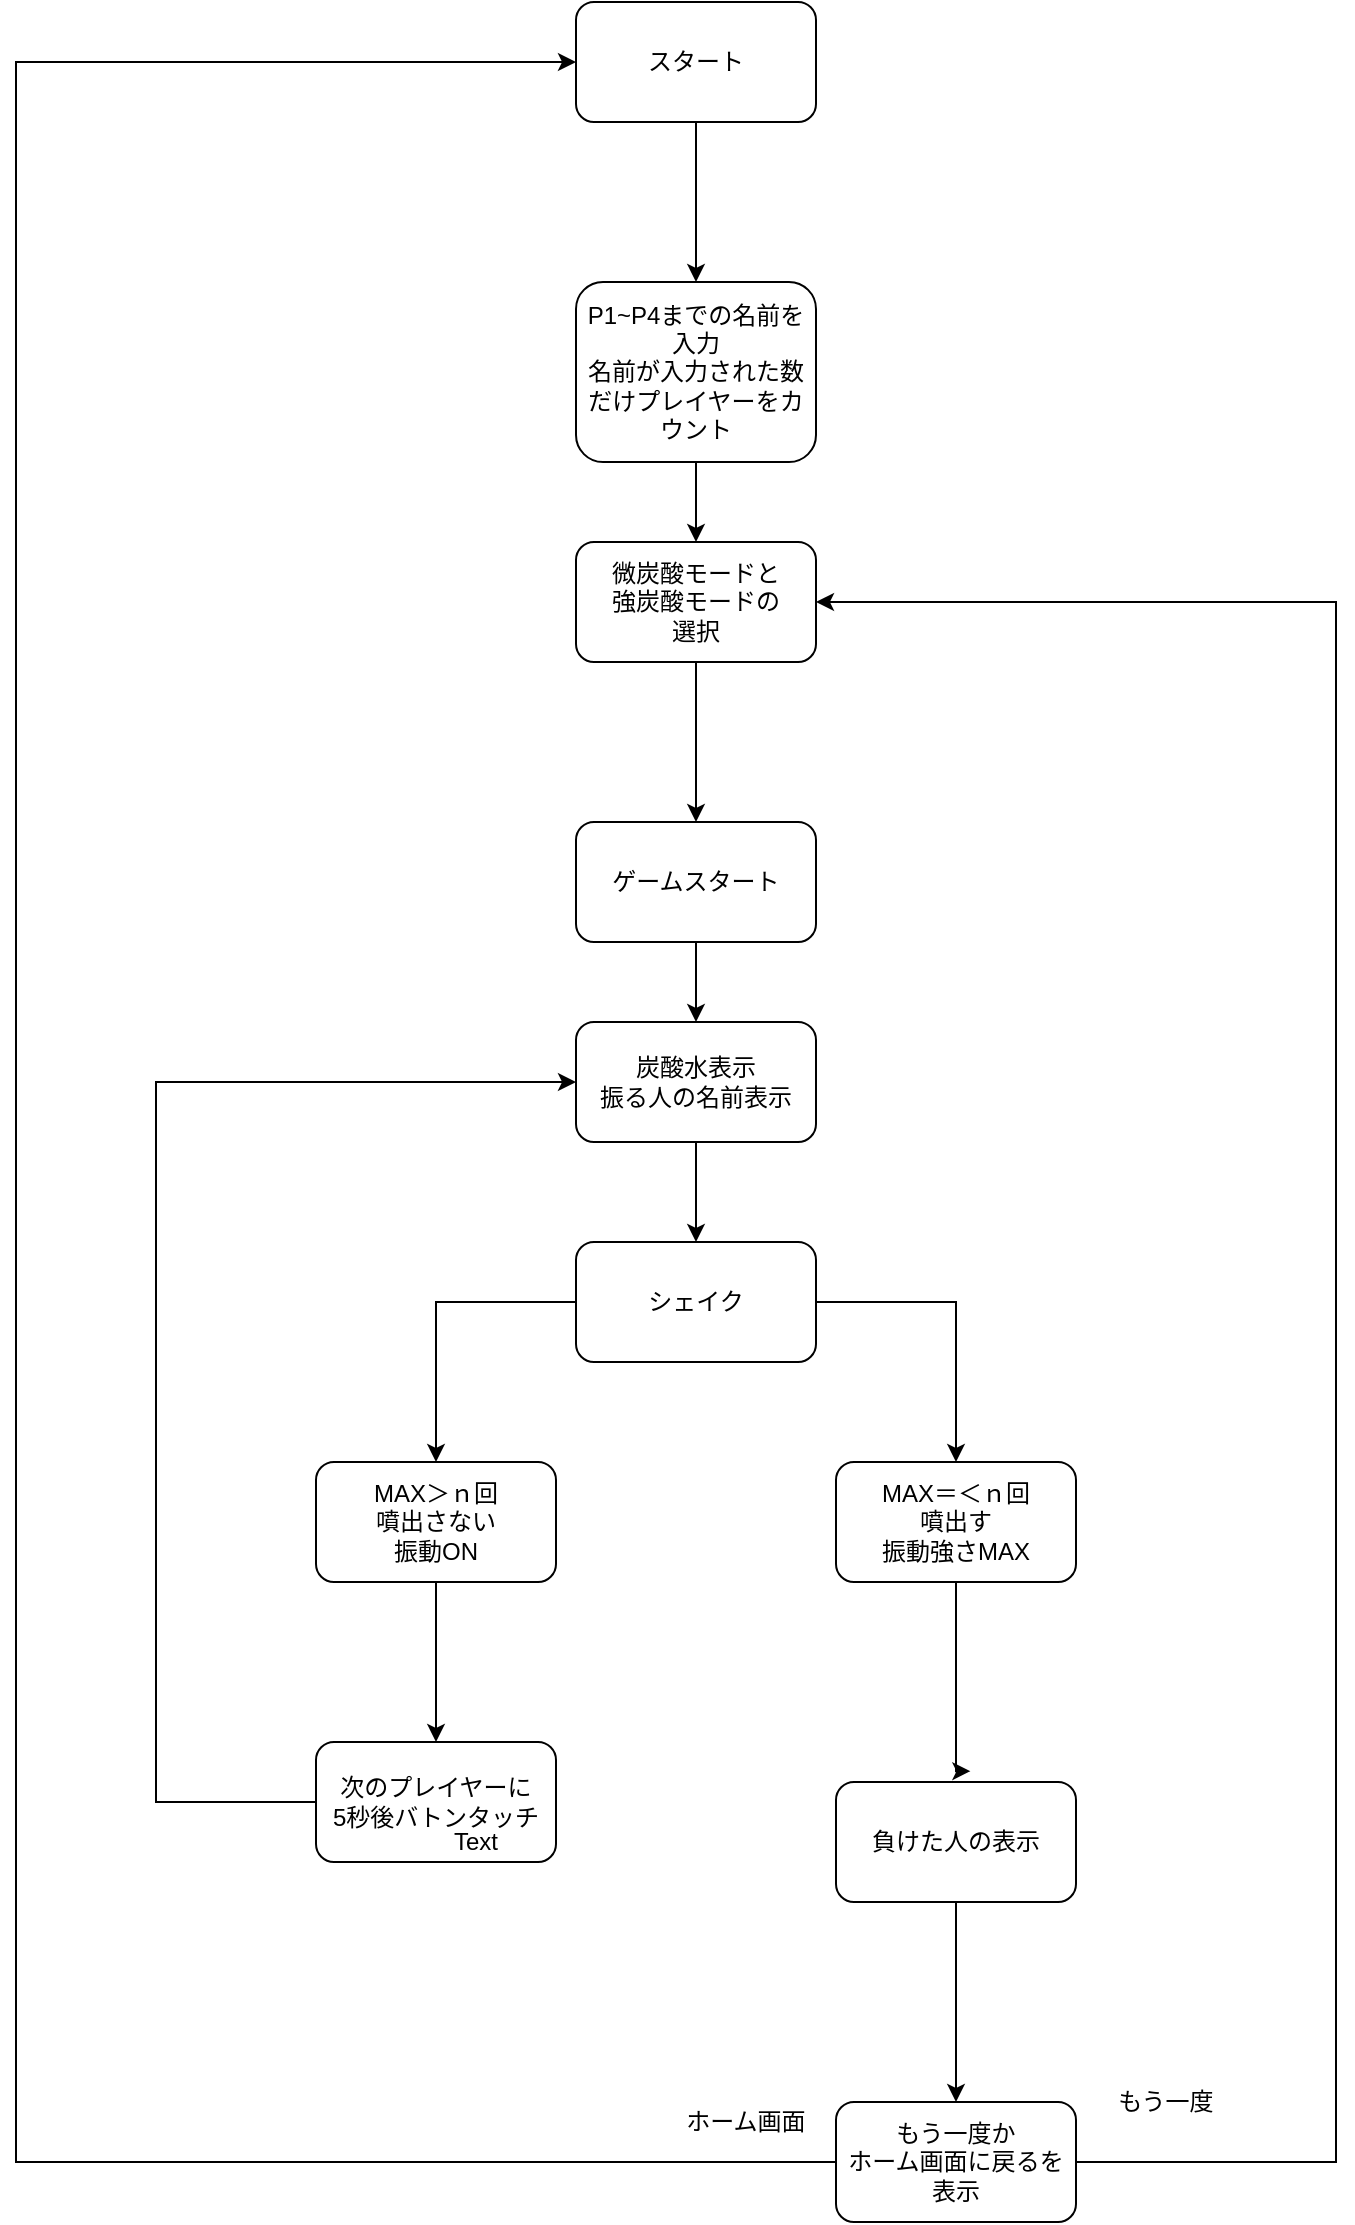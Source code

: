 <mxfile version="14.5.3" type="github" pages="3">
  <diagram id="ZIseQpXIgW5UfZ0IgYhb" name="NUKINUKIフローチャート">
    <mxGraphModel dx="1246" dy="491" grid="1" gridSize="10" guides="1" tooltips="1" connect="1" arrows="1" fold="1" page="1" pageScale="1" pageWidth="827" pageHeight="1169" math="0" shadow="0">
      <root>
        <mxCell id="lu7oqO2vKh2KmKVtiQ_z-0" />
        <mxCell id="lu7oqO2vKh2KmKVtiQ_z-1" parent="lu7oqO2vKh2KmKVtiQ_z-0" />
        <mxCell id="WwWyU4TPKAM6BSwlgrf--0" style="edgeStyle=orthogonalEdgeStyle;rounded=0;orthogonalLoop=1;jettySize=auto;html=1;entryX=0.5;entryY=0;entryDx=0;entryDy=0;" parent="lu7oqO2vKh2KmKVtiQ_z-1" source="jcEQ0hBbGYLIos42bptR-0" target="jcEQ0hBbGYLIos42bptR-1" edge="1">
          <mxGeometry relative="1" as="geometry" />
        </mxCell>
        <mxCell id="jcEQ0hBbGYLIos42bptR-0" value="スタート" style="rounded=1;whiteSpace=wrap;html=1;" parent="lu7oqO2vKh2KmKVtiQ_z-1" vertex="1">
          <mxGeometry x="360" y="60" width="120" height="60" as="geometry" />
        </mxCell>
        <mxCell id="WwWyU4TPKAM6BSwlgrf--2" style="edgeStyle=orthogonalEdgeStyle;rounded=0;orthogonalLoop=1;jettySize=auto;html=1;entryX=0.5;entryY=0;entryDx=0;entryDy=0;" parent="lu7oqO2vKh2KmKVtiQ_z-1" source="jcEQ0hBbGYLIos42bptR-1" target="WwWyU4TPKAM6BSwlgrf--1" edge="1">
          <mxGeometry relative="1" as="geometry" />
        </mxCell>
        <mxCell id="jcEQ0hBbGYLIos42bptR-1" value="P1~P4までの名前を入力&lt;br&gt;名前が入力された数だけプレイヤーをカウント" style="rounded=1;whiteSpace=wrap;html=1;" parent="lu7oqO2vKh2KmKVtiQ_z-1" vertex="1">
          <mxGeometry x="360" y="200" width="120" height="90" as="geometry" />
        </mxCell>
        <mxCell id="WwWyU4TPKAM6BSwlgrf--4" style="edgeStyle=orthogonalEdgeStyle;rounded=0;orthogonalLoop=1;jettySize=auto;html=1;" parent="lu7oqO2vKh2KmKVtiQ_z-1" source="WwWyU4TPKAM6BSwlgrf--1" target="WwWyU4TPKAM6BSwlgrf--3" edge="1">
          <mxGeometry relative="1" as="geometry" />
        </mxCell>
        <mxCell id="WwWyU4TPKAM6BSwlgrf--1" value="微炭酸モードと&lt;br&gt;強炭酸モードの&lt;br&gt;選択" style="rounded=1;whiteSpace=wrap;html=1;" parent="lu7oqO2vKh2KmKVtiQ_z-1" vertex="1">
          <mxGeometry x="360" y="330" width="120" height="60" as="geometry" />
        </mxCell>
        <mxCell id="WwWyU4TPKAM6BSwlgrf--6" style="edgeStyle=orthogonalEdgeStyle;rounded=0;orthogonalLoop=1;jettySize=auto;html=1;" parent="lu7oqO2vKh2KmKVtiQ_z-1" source="WwWyU4TPKAM6BSwlgrf--3" target="WwWyU4TPKAM6BSwlgrf--5" edge="1">
          <mxGeometry relative="1" as="geometry" />
        </mxCell>
        <mxCell id="WwWyU4TPKAM6BSwlgrf--3" value="ゲームスタート" style="rounded=1;whiteSpace=wrap;html=1;" parent="lu7oqO2vKh2KmKVtiQ_z-1" vertex="1">
          <mxGeometry x="360" y="470" width="120" height="60" as="geometry" />
        </mxCell>
        <mxCell id="WwWyU4TPKAM6BSwlgrf--8" style="edgeStyle=orthogonalEdgeStyle;rounded=0;orthogonalLoop=1;jettySize=auto;html=1;entryX=0.5;entryY=0;entryDx=0;entryDy=0;" parent="lu7oqO2vKh2KmKVtiQ_z-1" source="WwWyU4TPKAM6BSwlgrf--5" target="WwWyU4TPKAM6BSwlgrf--7" edge="1">
          <mxGeometry relative="1" as="geometry" />
        </mxCell>
        <mxCell id="WwWyU4TPKAM6BSwlgrf--5" value="炭酸水表示&lt;br&gt;振る人の名前表示" style="rounded=1;whiteSpace=wrap;html=1;" parent="lu7oqO2vKh2KmKVtiQ_z-1" vertex="1">
          <mxGeometry x="360" y="570" width="120" height="60" as="geometry" />
        </mxCell>
        <mxCell id="WwWyU4TPKAM6BSwlgrf--11" style="edgeStyle=orthogonalEdgeStyle;rounded=0;orthogonalLoop=1;jettySize=auto;html=1;entryX=0.5;entryY=0;entryDx=0;entryDy=0;" parent="lu7oqO2vKh2KmKVtiQ_z-1" source="WwWyU4TPKAM6BSwlgrf--7" target="WwWyU4TPKAM6BSwlgrf--9" edge="1">
          <mxGeometry relative="1" as="geometry" />
        </mxCell>
        <mxCell id="WwWyU4TPKAM6BSwlgrf--12" style="edgeStyle=orthogonalEdgeStyle;rounded=0;orthogonalLoop=1;jettySize=auto;html=1;entryX=0.5;entryY=0;entryDx=0;entryDy=0;" parent="lu7oqO2vKh2KmKVtiQ_z-1" source="WwWyU4TPKAM6BSwlgrf--7" target="WwWyU4TPKAM6BSwlgrf--10" edge="1">
          <mxGeometry relative="1" as="geometry" />
        </mxCell>
        <mxCell id="WwWyU4TPKAM6BSwlgrf--7" value="シェイク" style="rounded=1;whiteSpace=wrap;html=1;" parent="lu7oqO2vKh2KmKVtiQ_z-1" vertex="1">
          <mxGeometry x="360" y="680" width="120" height="60" as="geometry" />
        </mxCell>
        <mxCell id="WwWyU4TPKAM6BSwlgrf--14" style="edgeStyle=orthogonalEdgeStyle;rounded=0;orthogonalLoop=1;jettySize=auto;html=1;entryX=0.5;entryY=0;entryDx=0;entryDy=0;" parent="lu7oqO2vKh2KmKVtiQ_z-1" source="WwWyU4TPKAM6BSwlgrf--9" target="WwWyU4TPKAM6BSwlgrf--13" edge="1">
          <mxGeometry relative="1" as="geometry" />
        </mxCell>
        <mxCell id="WwWyU4TPKAM6BSwlgrf--9" value="MAX＞ｎ回&lt;br&gt;噴出さない&lt;br&gt;振動ON" style="rounded=1;whiteSpace=wrap;html=1;" parent="lu7oqO2vKh2KmKVtiQ_z-1" vertex="1">
          <mxGeometry x="230" y="790" width="120" height="60" as="geometry" />
        </mxCell>
        <mxCell id="WwWyU4TPKAM6BSwlgrf--17" style="edgeStyle=orthogonalEdgeStyle;rounded=0;orthogonalLoop=1;jettySize=auto;html=1;entryX=0.56;entryY=-0.09;entryDx=0;entryDy=0;entryPerimeter=0;" parent="lu7oqO2vKh2KmKVtiQ_z-1" source="WwWyU4TPKAM6BSwlgrf--10" target="WwWyU4TPKAM6BSwlgrf--16" edge="1">
          <mxGeometry relative="1" as="geometry">
            <Array as="points">
              <mxPoint x="550" y="945" />
            </Array>
          </mxGeometry>
        </mxCell>
        <mxCell id="WwWyU4TPKAM6BSwlgrf--10" value="&lt;span&gt;MAX＝＜ｎ回&lt;/span&gt;&lt;br&gt;&lt;span&gt;噴出す&lt;br&gt;振動強さMAX&lt;br&gt;&lt;/span&gt;" style="rounded=1;whiteSpace=wrap;html=1;" parent="lu7oqO2vKh2KmKVtiQ_z-1" vertex="1">
          <mxGeometry x="490" y="790" width="120" height="60" as="geometry" />
        </mxCell>
        <mxCell id="WwWyU4TPKAM6BSwlgrf--15" style="edgeStyle=orthogonalEdgeStyle;rounded=0;orthogonalLoop=1;jettySize=auto;html=1;entryX=0;entryY=0.5;entryDx=0;entryDy=0;" parent="lu7oqO2vKh2KmKVtiQ_z-1" source="WwWyU4TPKAM6BSwlgrf--13" target="WwWyU4TPKAM6BSwlgrf--5" edge="1">
          <mxGeometry relative="1" as="geometry">
            <Array as="points">
              <mxPoint x="150" y="960" />
              <mxPoint x="150" y="600" />
            </Array>
          </mxGeometry>
        </mxCell>
        <mxCell id="WwWyU4TPKAM6BSwlgrf--13" value="次のプレイヤーに&lt;br&gt;5秒後バトンタッチ" style="rounded=1;whiteSpace=wrap;html=1;" parent="lu7oqO2vKh2KmKVtiQ_z-1" vertex="1">
          <mxGeometry x="230" y="930" width="120" height="60" as="geometry" />
        </mxCell>
        <mxCell id="WwWyU4TPKAM6BSwlgrf--19" style="edgeStyle=orthogonalEdgeStyle;rounded=0;orthogonalLoop=1;jettySize=auto;html=1;" parent="lu7oqO2vKh2KmKVtiQ_z-1" source="WwWyU4TPKAM6BSwlgrf--16" target="WwWyU4TPKAM6BSwlgrf--18" edge="1">
          <mxGeometry relative="1" as="geometry" />
        </mxCell>
        <mxCell id="WwWyU4TPKAM6BSwlgrf--16" value="負けた人の表示" style="rounded=1;whiteSpace=wrap;html=1;" parent="lu7oqO2vKh2KmKVtiQ_z-1" vertex="1">
          <mxGeometry x="490" y="950" width="120" height="60" as="geometry" />
        </mxCell>
        <mxCell id="WwWyU4TPKAM6BSwlgrf--22" style="edgeStyle=orthogonalEdgeStyle;rounded=0;orthogonalLoop=1;jettySize=auto;html=1;entryX=1;entryY=0.5;entryDx=0;entryDy=0;" parent="lu7oqO2vKh2KmKVtiQ_z-1" source="WwWyU4TPKAM6BSwlgrf--18" target="WwWyU4TPKAM6BSwlgrf--1" edge="1">
          <mxGeometry relative="1" as="geometry">
            <Array as="points">
              <mxPoint x="740" y="1140" />
              <mxPoint x="740" y="360" />
            </Array>
          </mxGeometry>
        </mxCell>
        <mxCell id="WwWyU4TPKAM6BSwlgrf--25" style="edgeStyle=orthogonalEdgeStyle;rounded=0;orthogonalLoop=1;jettySize=auto;html=1;entryX=0;entryY=0.5;entryDx=0;entryDy=0;" parent="lu7oqO2vKh2KmKVtiQ_z-1" source="WwWyU4TPKAM6BSwlgrf--18" target="jcEQ0hBbGYLIos42bptR-0" edge="1">
          <mxGeometry relative="1" as="geometry">
            <Array as="points">
              <mxPoint x="80" y="1140" />
              <mxPoint x="80" y="90" />
            </Array>
          </mxGeometry>
        </mxCell>
        <mxCell id="WwWyU4TPKAM6BSwlgrf--18" value="もう一度か&lt;br&gt;ホーム画面に戻るを表示" style="rounded=1;whiteSpace=wrap;html=1;" parent="lu7oqO2vKh2KmKVtiQ_z-1" vertex="1">
          <mxGeometry x="490" y="1110" width="120" height="60" as="geometry" />
        </mxCell>
        <mxCell id="WwWyU4TPKAM6BSwlgrf--23" value="Text" style="text;html=1;strokeColor=none;fillColor=none;align=center;verticalAlign=middle;whiteSpace=wrap;rounded=0;" parent="lu7oqO2vKh2KmKVtiQ_z-1" vertex="1">
          <mxGeometry x="290" y="970" width="40" height="20" as="geometry" />
        </mxCell>
        <mxCell id="WwWyU4TPKAM6BSwlgrf--24" value="もう一度" style="text;html=1;strokeColor=none;fillColor=none;align=center;verticalAlign=middle;whiteSpace=wrap;rounded=0;" parent="lu7oqO2vKh2KmKVtiQ_z-1" vertex="1">
          <mxGeometry x="620" y="1100" width="70" height="20" as="geometry" />
        </mxCell>
        <mxCell id="WwWyU4TPKAM6BSwlgrf--26" value="ホーム画面" style="text;html=1;strokeColor=none;fillColor=none;align=center;verticalAlign=middle;whiteSpace=wrap;rounded=0;" parent="lu7oqO2vKh2KmKVtiQ_z-1" vertex="1">
          <mxGeometry x="410" y="1110" width="70" height="20" as="geometry" />
        </mxCell>
      </root>
    </mxGraphModel>
  </diagram>
  <diagram id="Mfp5lATc7iv7IgcF1aNi" name="参考">
    <mxGraphModel dx="1246" dy="491" grid="1" gridSize="10" guides="1" tooltips="1" connect="1" arrows="1" fold="1" page="1" pageScale="1" pageWidth="827" pageHeight="1169" math="0" shadow="0">
      <root>
        <mxCell id="cDT3aV01rD_L_4h5Fw1i-0" />
        <mxCell id="cDT3aV01rD_L_4h5Fw1i-1" parent="cDT3aV01rD_L_4h5Fw1i-0" />
        <mxCell id="cDT3aV01rD_L_4h5Fw1i-4" style="edgeStyle=orthogonalEdgeStyle;rounded=0;orthogonalLoop=1;jettySize=auto;html=1;entryX=0.5;entryY=0;entryDx=0;entryDy=0;" parent="cDT3aV01rD_L_4h5Fw1i-1" source="cDT3aV01rD_L_4h5Fw1i-2" target="cDT3aV01rD_L_4h5Fw1i-3" edge="1">
          <mxGeometry relative="1" as="geometry" />
        </mxCell>
        <mxCell id="cDT3aV01rD_L_4h5Fw1i-6" style="edgeStyle=orthogonalEdgeStyle;rounded=0;orthogonalLoop=1;jettySize=auto;html=1;entryX=0.5;entryY=0;entryDx=0;entryDy=0;" parent="cDT3aV01rD_L_4h5Fw1i-1" target="cDT3aV01rD_L_4h5Fw1i-5" edge="1">
          <mxGeometry relative="1" as="geometry">
            <mxPoint x="380" y="130" as="sourcePoint" />
          </mxGeometry>
        </mxCell>
        <mxCell id="cDT3aV01rD_L_4h5Fw1i-2" value="スタート画面&lt;br&gt;名前を入力" style="rounded=1;whiteSpace=wrap;html=1;" parent="cDT3aV01rD_L_4h5Fw1i-1" vertex="1">
          <mxGeometry x="320" y="40" width="120" height="60" as="geometry" />
        </mxCell>
        <mxCell id="cDT3aV01rD_L_4h5Fw1i-12" style="edgeStyle=orthogonalEdgeStyle;rounded=0;orthogonalLoop=1;jettySize=auto;html=1;entryX=0.5;entryY=0;entryDx=0;entryDy=0;" parent="cDT3aV01rD_L_4h5Fw1i-1" source="cDT3aV01rD_L_4h5Fw1i-3" target="cDT3aV01rD_L_4h5Fw1i-11" edge="1">
          <mxGeometry relative="1" as="geometry" />
        </mxCell>
        <mxCell id="cDT3aV01rD_L_4h5Fw1i-3" value="参加者待ち" style="rounded=1;whiteSpace=wrap;html=1;" parent="cDT3aV01rD_L_4h5Fw1i-1" vertex="1">
          <mxGeometry x="200" y="170" width="120" height="60" as="geometry" />
        </mxCell>
        <mxCell id="cDT3aV01rD_L_4h5Fw1i-14" style="edgeStyle=orthogonalEdgeStyle;rounded=0;orthogonalLoop=1;jettySize=auto;html=1;" parent="cDT3aV01rD_L_4h5Fw1i-1" source="cDT3aV01rD_L_4h5Fw1i-5" target="cDT3aV01rD_L_4h5Fw1i-13" edge="1">
          <mxGeometry relative="1" as="geometry" />
        </mxCell>
        <mxCell id="cDT3aV01rD_L_4h5Fw1i-5" value="ホストを探す" style="rounded=1;whiteSpace=wrap;html=1;" parent="cDT3aV01rD_L_4h5Fw1i-1" vertex="1">
          <mxGeometry x="450" y="170" width="120" height="60" as="geometry" />
        </mxCell>
        <mxCell id="cDT3aV01rD_L_4h5Fw1i-7" value="ホストになる" style="text;html=1;strokeColor=none;fillColor=none;align=center;verticalAlign=middle;whiteSpace=wrap;rounded=0;" parent="cDT3aV01rD_L_4h5Fw1i-1" vertex="1">
          <mxGeometry x="190" y="80" width="80" height="40" as="geometry" />
        </mxCell>
        <mxCell id="cDT3aV01rD_L_4h5Fw1i-9" value="参加する" style="text;html=1;strokeColor=none;fillColor=none;align=center;verticalAlign=middle;whiteSpace=wrap;rounded=0;" parent="cDT3aV01rD_L_4h5Fw1i-1" vertex="1">
          <mxGeometry x="500" y="70" width="80" height="40" as="geometry" />
        </mxCell>
        <mxCell id="cDT3aV01rD_L_4h5Fw1i-16" style="edgeStyle=orthogonalEdgeStyle;rounded=0;orthogonalLoop=1;jettySize=auto;html=1;" parent="cDT3aV01rD_L_4h5Fw1i-1" source="cDT3aV01rD_L_4h5Fw1i-11" target="cDT3aV01rD_L_4h5Fw1i-15" edge="1">
          <mxGeometry relative="1" as="geometry" />
        </mxCell>
        <mxCell id="cDT3aV01rD_L_4h5Fw1i-11" value="参加者を確定" style="rounded=1;whiteSpace=wrap;html=1;" parent="cDT3aV01rD_L_4h5Fw1i-1" vertex="1">
          <mxGeometry x="200" y="300" width="120" height="60" as="geometry" />
        </mxCell>
        <mxCell id="cDT3aV01rD_L_4h5Fw1i-17" style="edgeStyle=orthogonalEdgeStyle;rounded=0;orthogonalLoop=1;jettySize=auto;html=1;entryX=0.5;entryY=0;entryDx=0;entryDy=0;" parent="cDT3aV01rD_L_4h5Fw1i-1" source="cDT3aV01rD_L_4h5Fw1i-13" target="cDT3aV01rD_L_4h5Fw1i-15" edge="1">
          <mxGeometry relative="1" as="geometry">
            <Array as="points">
              <mxPoint x="510" y="380" />
              <mxPoint x="380" y="380" />
            </Array>
          </mxGeometry>
        </mxCell>
        <mxCell id="cDT3aV01rD_L_4h5Fw1i-13" value="ホストを選択" style="rounded=1;whiteSpace=wrap;html=1;" parent="cDT3aV01rD_L_4h5Fw1i-1" vertex="1">
          <mxGeometry x="450" y="300" width="120" height="60" as="geometry" />
        </mxCell>
        <mxCell id="cDT3aV01rD_L_4h5Fw1i-19" style="edgeStyle=orthogonalEdgeStyle;rounded=0;orthogonalLoop=1;jettySize=auto;html=1;entryX=0.5;entryY=0;entryDx=0;entryDy=0;" parent="cDT3aV01rD_L_4h5Fw1i-1" source="cDT3aV01rD_L_4h5Fw1i-15" target="cDT3aV01rD_L_4h5Fw1i-18" edge="1">
          <mxGeometry relative="1" as="geometry" />
        </mxCell>
        <mxCell id="cDT3aV01rD_L_4h5Fw1i-15" value="スタート" style="rounded=1;whiteSpace=wrap;html=1;" parent="cDT3aV01rD_L_4h5Fw1i-1" vertex="1">
          <mxGeometry x="320" y="410" width="120" height="60" as="geometry" />
        </mxCell>
        <mxCell id="N900xps-qiwpy1kt57wK-15" style="edgeStyle=orthogonalEdgeStyle;rounded=0;orthogonalLoop=1;jettySize=auto;html=1;entryX=0.5;entryY=0;entryDx=0;entryDy=0;" parent="cDT3aV01rD_L_4h5Fw1i-1" source="cDT3aV01rD_L_4h5Fw1i-18" target="N900xps-qiwpy1kt57wK-12" edge="1">
          <mxGeometry relative="1" as="geometry">
            <Array as="points">
              <mxPoint x="380" y="630" />
              <mxPoint x="295" y="630" />
            </Array>
          </mxGeometry>
        </mxCell>
        <mxCell id="N900xps-qiwpy1kt57wK-18" style="edgeStyle=orthogonalEdgeStyle;rounded=0;orthogonalLoop=1;jettySize=auto;html=1;entryX=0.5;entryY=0;entryDx=0;entryDy=0;exitX=0.5;exitY=1;exitDx=0;exitDy=0;" parent="cDT3aV01rD_L_4h5Fw1i-1" source="cDT3aV01rD_L_4h5Fw1i-18" target="N900xps-qiwpy1kt57wK-14" edge="1">
          <mxGeometry relative="1" as="geometry">
            <Array as="points">
              <mxPoint x="380" y="630" />
              <mxPoint x="570" y="630" />
            </Array>
          </mxGeometry>
        </mxCell>
        <mxCell id="cDT3aV01rD_L_4h5Fw1i-18" value="質問者を参加者からランダムに指定" style="rounded=1;whiteSpace=wrap;html=1;" parent="cDT3aV01rD_L_4h5Fw1i-1" vertex="1">
          <mxGeometry x="320" y="555" width="120" height="60" as="geometry" />
        </mxCell>
        <mxCell id="cDT3aV01rD_L_4h5Fw1i-25" style="edgeStyle=orthogonalEdgeStyle;rounded=0;orthogonalLoop=1;jettySize=auto;html=1;entryX=0.5;entryY=0;entryDx=0;entryDy=0;exitX=0.5;exitY=1;exitDx=0;exitDy=0;" parent="cDT3aV01rD_L_4h5Fw1i-1" source="cDT3aV01rD_L_4h5Fw1i-20" target="cDT3aV01rD_L_4h5Fw1i-24" edge="1">
          <mxGeometry relative="1" as="geometry" />
        </mxCell>
        <mxCell id="cDT3aV01rD_L_4h5Fw1i-20" value="質問者が選択肢の中の質問を選ぶ" style="rounded=1;whiteSpace=wrap;html=1;" parent="cDT3aV01rD_L_4h5Fw1i-1" vertex="1">
          <mxGeometry x="155" y="754" width="120" height="60" as="geometry" />
        </mxCell>
        <mxCell id="cDT3aV01rD_L_4h5Fw1i-26" style="edgeStyle=orthogonalEdgeStyle;rounded=0;orthogonalLoop=1;jettySize=auto;html=1;entryX=0.5;entryY=0;entryDx=0;entryDy=0;exitX=0.5;exitY=1;exitDx=0;exitDy=0;" parent="cDT3aV01rD_L_4h5Fw1i-1" source="cDT3aV01rD_L_4h5Fw1i-22" target="cDT3aV01rD_L_4h5Fw1i-24" edge="1">
          <mxGeometry relative="1" as="geometry">
            <Array as="points">
              <mxPoint x="420" y="814" />
              <mxPoint x="420" y="844" />
              <mxPoint x="385" y="844" />
            </Array>
          </mxGeometry>
        </mxCell>
        <mxCell id="cDT3aV01rD_L_4h5Fw1i-22" value="質問者が質問を入力" style="rounded=1;whiteSpace=wrap;html=1;" parent="cDT3aV01rD_L_4h5Fw1i-1" vertex="1">
          <mxGeometry x="325" y="754" width="120" height="60" as="geometry" />
        </mxCell>
        <mxCell id="cDT3aV01rD_L_4h5Fw1i-28" style="edgeStyle=orthogonalEdgeStyle;rounded=0;orthogonalLoop=1;jettySize=auto;html=1;entryX=0.5;entryY=0;entryDx=0;entryDy=0;" parent="cDT3aV01rD_L_4h5Fw1i-1" source="cDT3aV01rD_L_4h5Fw1i-24" target="cDT3aV01rD_L_4h5Fw1i-27" edge="1">
          <mxGeometry relative="1" as="geometry" />
        </mxCell>
        <mxCell id="cDT3aV01rD_L_4h5Fw1i-24" value="ゲーム開始前に３秒間開始コメント表示" style="rounded=1;whiteSpace=wrap;html=1;" parent="cDT3aV01rD_L_4h5Fw1i-1" vertex="1">
          <mxGeometry x="325" y="884" width="120" height="60" as="geometry" />
        </mxCell>
        <mxCell id="cDT3aV01rD_L_4h5Fw1i-30" style="edgeStyle=orthogonalEdgeStyle;rounded=0;orthogonalLoop=1;jettySize=auto;html=1;" parent="cDT3aV01rD_L_4h5Fw1i-1" source="cDT3aV01rD_L_4h5Fw1i-27" target="cDT3aV01rD_L_4h5Fw1i-29" edge="1">
          <mxGeometry relative="1" as="geometry" />
        </mxCell>
        <mxCell id="cDT3aV01rD_L_4h5Fw1i-27" value="質問内容が全員の画面に表示&lt;br&gt;振るまでのカウントがされる（３秒）" style="rounded=1;whiteSpace=wrap;html=1;" parent="cDT3aV01rD_L_4h5Fw1i-1" vertex="1">
          <mxGeometry x="325" y="1014" width="120" height="60" as="geometry" />
        </mxCell>
        <mxCell id="cDT3aV01rD_L_4h5Fw1i-32" style="edgeStyle=orthogonalEdgeStyle;rounded=0;orthogonalLoop=1;jettySize=auto;html=1;entryX=0.5;entryY=0;entryDx=0;entryDy=0;" parent="cDT3aV01rD_L_4h5Fw1i-1" source="cDT3aV01rD_L_4h5Fw1i-29" target="cDT3aV01rD_L_4h5Fw1i-31" edge="1">
          <mxGeometry relative="1" as="geometry" />
        </mxCell>
        <mxCell id="cDT3aV01rD_L_4h5Fw1i-29" value="スマホを１０回振る&lt;br&gt;（３０秒カウント）&lt;br&gt;振る残りの回数を表示する" style="rounded=1;whiteSpace=wrap;html=1;" parent="cDT3aV01rD_L_4h5Fw1i-1" vertex="1">
          <mxGeometry x="325" y="1154" width="120" height="60" as="geometry" />
        </mxCell>
        <mxCell id="cDT3aV01rD_L_4h5Fw1i-34" style="edgeStyle=orthogonalEdgeStyle;rounded=0;orthogonalLoop=1;jettySize=auto;html=1;entryX=0.5;entryY=0;entryDx=0;entryDy=0;" parent="cDT3aV01rD_L_4h5Fw1i-1" source="cDT3aV01rD_L_4h5Fw1i-31" target="cDT3aV01rD_L_4h5Fw1i-33" edge="1">
          <mxGeometry relative="1" as="geometry" />
        </mxCell>
        <mxCell id="cDT3aV01rD_L_4h5Fw1i-31" value="タイムアップ表示" style="rounded=1;whiteSpace=wrap;html=1;" parent="cDT3aV01rD_L_4h5Fw1i-1" vertex="1">
          <mxGeometry x="325" y="1274" width="120" height="60" as="geometry" />
        </mxCell>
        <mxCell id="N900xps-qiwpy1kt57wK-2" style="edgeStyle=orthogonalEdgeStyle;rounded=0;orthogonalLoop=1;jettySize=auto;html=1;" parent="cDT3aV01rD_L_4h5Fw1i-1" source="cDT3aV01rD_L_4h5Fw1i-33" target="N900xps-qiwpy1kt57wK-0" edge="1">
          <mxGeometry relative="1" as="geometry" />
        </mxCell>
        <mxCell id="N900xps-qiwpy1kt57wK-3" style="edgeStyle=orthogonalEdgeStyle;rounded=0;orthogonalLoop=1;jettySize=auto;html=1;entryX=0.5;entryY=0;entryDx=0;entryDy=0;" parent="cDT3aV01rD_L_4h5Fw1i-1" source="cDT3aV01rD_L_4h5Fw1i-33" target="N900xps-qiwpy1kt57wK-1" edge="1">
          <mxGeometry relative="1" as="geometry" />
        </mxCell>
        <mxCell id="cDT3aV01rD_L_4h5Fw1i-33" value="質問と回答者表示" style="rounded=1;whiteSpace=wrap;html=1;" parent="cDT3aV01rD_L_4h5Fw1i-1" vertex="1">
          <mxGeometry x="325" y="1384" width="120" height="60" as="geometry" />
        </mxCell>
        <mxCell id="N900xps-qiwpy1kt57wK-7" style="edgeStyle=orthogonalEdgeStyle;rounded=0;orthogonalLoop=1;jettySize=auto;html=1;entryX=0;entryY=0.5;entryDx=0;entryDy=0;" parent="cDT3aV01rD_L_4h5Fw1i-1" source="cDT3aV01rD_L_4h5Fw1i-35" target="cDT3aV01rD_L_4h5Fw1i-18" edge="1">
          <mxGeometry relative="1" as="geometry">
            <Array as="points">
              <mxPoint x="80" y="1510" />
              <mxPoint x="80" y="585" />
            </Array>
          </mxGeometry>
        </mxCell>
        <mxCell id="N900xps-qiwpy1kt57wK-9" style="edgeStyle=orthogonalEdgeStyle;rounded=0;orthogonalLoop=1;jettySize=auto;html=1;entryX=0.5;entryY=0;entryDx=0;entryDy=0;" parent="cDT3aV01rD_L_4h5Fw1i-1" source="cDT3aV01rD_L_4h5Fw1i-35" target="N900xps-qiwpy1kt57wK-6" edge="1">
          <mxGeometry relative="1" as="geometry" />
        </mxCell>
        <mxCell id="cDT3aV01rD_L_4h5Fw1i-35" value="「次のゲーム」を押す" style="rounded=1;whiteSpace=wrap;html=1;" parent="cDT3aV01rD_L_4h5Fw1i-1" vertex="1">
          <mxGeometry x="325" y="1564" width="120" height="60" as="geometry" />
        </mxCell>
        <mxCell id="N900xps-qiwpy1kt57wK-4" style="edgeStyle=orthogonalEdgeStyle;rounded=0;orthogonalLoop=1;jettySize=auto;html=1;entryX=0.5;entryY=0;entryDx=0;entryDy=0;" parent="cDT3aV01rD_L_4h5Fw1i-1" source="N900xps-qiwpy1kt57wK-0" target="cDT3aV01rD_L_4h5Fw1i-35" edge="1">
          <mxGeometry relative="1" as="geometry" />
        </mxCell>
        <mxCell id="N900xps-qiwpy1kt57wK-0" value="１０回振るのが一番遅かった人が回答者&lt;br&gt;ノルマはそのまま&lt;br&gt;（１０回の場合は現状維持&lt;br&gt;１２回以上は－２回）" style="rounded=1;whiteSpace=wrap;html=1;" parent="cDT3aV01rD_L_4h5Fw1i-1" vertex="1">
          <mxGeometry x="175" y="1464" width="120" height="106" as="geometry" />
        </mxCell>
        <mxCell id="N900xps-qiwpy1kt57wK-5" style="edgeStyle=orthogonalEdgeStyle;rounded=0;orthogonalLoop=1;jettySize=auto;html=1;" parent="cDT3aV01rD_L_4h5Fw1i-1" source="N900xps-qiwpy1kt57wK-1" edge="1">
          <mxGeometry relative="1" as="geometry">
            <mxPoint x="385" y="1564" as="targetPoint" />
          </mxGeometry>
        </mxCell>
        <mxCell id="N900xps-qiwpy1kt57wK-1" value="そのほかはノルマが（１番早かった人　＋３回&lt;br&gt;そのほか　現状維持）" style="rounded=1;whiteSpace=wrap;html=1;" parent="cDT3aV01rD_L_4h5Fw1i-1" vertex="1">
          <mxGeometry x="485" y="1464" width="120" height="86" as="geometry" />
        </mxCell>
        <mxCell id="N900xps-qiwpy1kt57wK-6" value="スタート画面" style="rounded=1;whiteSpace=wrap;html=1;" parent="cDT3aV01rD_L_4h5Fw1i-1" vertex="1">
          <mxGeometry x="325" y="1694" width="120" height="60" as="geometry" />
        </mxCell>
        <mxCell id="N900xps-qiwpy1kt57wK-10" value="YES" style="text;html=1;strokeColor=none;fillColor=none;align=center;verticalAlign=middle;whiteSpace=wrap;rounded=0;" parent="cDT3aV01rD_L_4h5Fw1i-1" vertex="1">
          <mxGeometry x="275" y="1564" width="40" height="20" as="geometry" />
        </mxCell>
        <mxCell id="N900xps-qiwpy1kt57wK-11" value="NO" style="text;html=1;strokeColor=none;fillColor=none;align=center;verticalAlign=middle;whiteSpace=wrap;rounded=0;" parent="cDT3aV01rD_L_4h5Fw1i-1" vertex="1">
          <mxGeometry x="395" y="1634" width="40" height="20" as="geometry" />
        </mxCell>
        <mxCell id="N900xps-qiwpy1kt57wK-20" style="edgeStyle=orthogonalEdgeStyle;rounded=0;orthogonalLoop=1;jettySize=auto;html=1;entryX=0.5;entryY=0;entryDx=0;entryDy=0;" parent="cDT3aV01rD_L_4h5Fw1i-1" source="N900xps-qiwpy1kt57wK-12" target="cDT3aV01rD_L_4h5Fw1i-20" edge="1">
          <mxGeometry relative="1" as="geometry" />
        </mxCell>
        <mxCell id="N900xps-qiwpy1kt57wK-21" style="edgeStyle=orthogonalEdgeStyle;rounded=0;orthogonalLoop=1;jettySize=auto;html=1;entryX=0.5;entryY=0;entryDx=0;entryDy=0;" parent="cDT3aV01rD_L_4h5Fw1i-1" source="N900xps-qiwpy1kt57wK-12" target="cDT3aV01rD_L_4h5Fw1i-22" edge="1">
          <mxGeometry relative="1" as="geometry" />
        </mxCell>
        <mxCell id="N900xps-qiwpy1kt57wK-12" value="質問形式を選択" style="rounded=1;whiteSpace=wrap;html=1;" parent="cDT3aV01rD_L_4h5Fw1i-1" vertex="1">
          <mxGeometry x="235" y="650" width="120" height="60" as="geometry" />
        </mxCell>
        <mxCell id="N900xps-qiwpy1kt57wK-22" style="edgeStyle=orthogonalEdgeStyle;rounded=0;orthogonalLoop=1;jettySize=auto;html=1;entryX=0.5;entryY=0;entryDx=0;entryDy=0;" parent="cDT3aV01rD_L_4h5Fw1i-1" source="N900xps-qiwpy1kt57wK-14" target="cDT3aV01rD_L_4h5Fw1i-24" edge="1">
          <mxGeometry relative="1" as="geometry">
            <Array as="points">
              <mxPoint x="580" y="884" />
            </Array>
          </mxGeometry>
        </mxCell>
        <mxCell id="N900xps-qiwpy1kt57wK-14" value="待機状態" style="rounded=1;whiteSpace=wrap;html=1;" parent="cDT3aV01rD_L_4h5Fw1i-1" vertex="1">
          <mxGeometry x="510" y="650" width="120" height="60" as="geometry" />
        </mxCell>
        <mxCell id="N900xps-qiwpy1kt57wK-17" value="質問者" style="text;html=1;strokeColor=none;fillColor=none;align=center;verticalAlign=middle;whiteSpace=wrap;rounded=0;" parent="cDT3aV01rD_L_4h5Fw1i-1" vertex="1">
          <mxGeometry x="240" y="600" width="40" height="20" as="geometry" />
        </mxCell>
        <mxCell id="N900xps-qiwpy1kt57wK-19" value="回答者" style="text;html=1;strokeColor=none;fillColor=none;align=center;verticalAlign=middle;whiteSpace=wrap;rounded=0;" parent="cDT3aV01rD_L_4h5Fw1i-1" vertex="1">
          <mxGeometry x="460" y="600" width="40" height="20" as="geometry" />
        </mxCell>
        <mxCell id="N900xps-qiwpy1kt57wK-23" value="回答者" style="text;html=1;strokeColor=none;fillColor=none;align=center;verticalAlign=middle;whiteSpace=wrap;rounded=0;" parent="cDT3aV01rD_L_4h5Fw1i-1" vertex="1">
          <mxGeometry x="270" y="1384" width="40" height="20" as="geometry" />
        </mxCell>
        <mxCell id="N900xps-qiwpy1kt57wK-24" value="その他" style="text;html=1;strokeColor=none;fillColor=none;align=center;verticalAlign=middle;whiteSpace=wrap;rounded=0;" parent="cDT3aV01rD_L_4h5Fw1i-1" vertex="1">
          <mxGeometry x="480" y="1384" width="40" height="20" as="geometry" />
        </mxCell>
      </root>
    </mxGraphModel>
  </diagram>
  <diagram id="FHRUwoRGVbY5Ipv8thIW" name="NUKINUKIクラス図">
    <mxGraphModel dx="2293" dy="578" grid="1" gridSize="10" guides="1" tooltips="1" connect="1" arrows="1" fold="1" page="1" pageScale="1" pageWidth="827" pageHeight="1169" math="0" shadow="0">
      <root>
        <mxCell id="K_yfMPnD7VsegasrJMCv-0" />
        <mxCell id="K_yfMPnD7VsegasrJMCv-1" parent="K_yfMPnD7VsegasrJMCv-0" />
        <mxCell id="oZbB2HGCWLyvw8gAJ0ts-0" value="Csodamode" style="swimlane;fontStyle=1;align=center;verticalAlign=top;childLayout=stackLayout;horizontal=1;startSize=26;horizontalStack=0;resizeParent=1;resizeParentMax=0;resizeLast=0;collapsible=1;marginBottom=0;" vertex="1" parent="K_yfMPnD7VsegasrJMCv-1">
          <mxGeometry x="300" y="230" width="200" height="120" as="geometry" />
        </mxCell>
        <mxCell id="oZbB2HGCWLyvw8gAJ0ts-1" value="+ field: type" style="text;strokeColor=none;fillColor=none;align=left;verticalAlign=top;spacingLeft=4;spacingRight=4;overflow=hidden;rotatable=0;points=[[0,0.5],[1,0.5]];portConstraint=eastwest;" vertex="1" parent="oZbB2HGCWLyvw8gAJ0ts-0">
          <mxGeometry y="26" width="200" height="26" as="geometry" />
        </mxCell>
        <mxCell id="oZbB2HGCWLyvw8gAJ0ts-2" value="" style="line;strokeWidth=1;fillColor=none;align=left;verticalAlign=middle;spacingTop=-1;spacingLeft=3;spacingRight=3;rotatable=0;labelPosition=right;points=[];portConstraint=eastwest;" vertex="1" parent="oZbB2HGCWLyvw8gAJ0ts-0">
          <mxGeometry y="52" width="200" height="8" as="geometry" />
        </mxCell>
        <mxCell id="oZbB2HGCWLyvw8gAJ0ts-3" value="+ shake(): abstract&#xa;+ judge(): abstract&#xa;+ spout(): abstract" style="text;strokeColor=none;fillColor=none;align=left;verticalAlign=top;spacingLeft=4;spacingRight=4;overflow=hidden;rotatable=0;points=[[0,0.5],[1,0.5]];portConstraint=eastwest;" vertex="1" parent="oZbB2HGCWLyvw8gAJ0ts-0">
          <mxGeometry y="60" width="200" height="60" as="geometry" />
        </mxCell>
        <mxCell id="2MhjM7DFTFFa1SL279_b-10" style="edgeStyle=orthogonalEdgeStyle;rounded=0;orthogonalLoop=1;jettySize=auto;html=1;entryX=0.5;entryY=1;entryDx=0;entryDy=0;entryPerimeter=0;" edge="1" parent="K_yfMPnD7VsegasrJMCv-1" source="2MhjM7DFTFFa1SL279_b-0" target="oZbB2HGCWLyvw8gAJ0ts-3">
          <mxGeometry relative="1" as="geometry">
            <Array as="points">
              <mxPoint x="530" y="370" />
              <mxPoint x="400" y="370" />
            </Array>
          </mxGeometry>
        </mxCell>
        <mxCell id="2MhjM7DFTFFa1SL279_b-0" value="Ceasysoda" style="swimlane;fontStyle=1;align=center;verticalAlign=top;childLayout=stackLayout;horizontal=1;startSize=26;horizontalStack=0;resizeParent=1;resizeParentMax=0;resizeLast=0;collapsible=1;marginBottom=0;" vertex="1" parent="K_yfMPnD7VsegasrJMCv-1">
          <mxGeometry x="450" y="380" width="160" height="120" as="geometry" />
        </mxCell>
        <mxCell id="2MhjM7DFTFFa1SL279_b-1" value="+ max: int [40]&#xa;+ shakenum: int" style="text;strokeColor=none;fillColor=none;align=left;verticalAlign=top;spacingLeft=4;spacingRight=4;overflow=hidden;rotatable=0;points=[[0,0.5],[1,0.5]];portConstraint=eastwest;" vertex="1" parent="2MhjM7DFTFFa1SL279_b-0">
          <mxGeometry y="26" width="160" height="34" as="geometry" />
        </mxCell>
        <mxCell id="2MhjM7DFTFFa1SL279_b-2" value="" style="line;strokeWidth=1;fillColor=none;align=left;verticalAlign=middle;spacingTop=-1;spacingLeft=3;spacingRight=3;rotatable=0;labelPosition=right;points=[];portConstraint=eastwest;" vertex="1" parent="2MhjM7DFTFFa1SL279_b-0">
          <mxGeometry y="60" width="160" height="8" as="geometry" />
        </mxCell>
        <mxCell id="2MhjM7DFTFFa1SL279_b-3" value="+ shake(): void&#xa;+ judge(): void&#xa;+ judge(): void&#xa;" style="text;strokeColor=none;fillColor=none;align=left;verticalAlign=top;spacingLeft=4;spacingRight=4;overflow=hidden;rotatable=0;points=[[0,0.5],[1,0.5]];portConstraint=eastwest;" vertex="1" parent="2MhjM7DFTFFa1SL279_b-0">
          <mxGeometry y="68" width="160" height="52" as="geometry" />
        </mxCell>
        <mxCell id="2MhjM7DFTFFa1SL279_b-9" style="edgeStyle=orthogonalEdgeStyle;rounded=0;orthogonalLoop=1;jettySize=auto;html=1;entryX=0.513;entryY=1.026;entryDx=0;entryDy=0;entryPerimeter=0;" edge="1" parent="K_yfMPnD7VsegasrJMCv-1" source="2MhjM7DFTFFa1SL279_b-4" target="oZbB2HGCWLyvw8gAJ0ts-3">
          <mxGeometry relative="1" as="geometry">
            <Array as="points">
              <mxPoint x="230" y="370" />
              <mxPoint x="390" y="370" />
              <mxPoint x="390" y="352" />
            </Array>
          </mxGeometry>
        </mxCell>
        <mxCell id="2MhjM7DFTFFa1SL279_b-4" value="Cstrongsoda" style="swimlane;fontStyle=1;align=center;verticalAlign=top;childLayout=stackLayout;horizontal=1;startSize=26;horizontalStack=0;resizeParent=1;resizeParentMax=0;resizeLast=0;collapsible=1;marginBottom=0;" vertex="1" parent="K_yfMPnD7VsegasrJMCv-1">
          <mxGeometry x="150" y="380" width="160" height="120" as="geometry" />
        </mxCell>
        <mxCell id="2MhjM7DFTFFa1SL279_b-5" value="+ max: int [20]&#xa;+ shakenum: int" style="text;strokeColor=none;fillColor=none;align=left;verticalAlign=top;spacingLeft=4;spacingRight=4;overflow=hidden;rotatable=0;points=[[0,0.5],[1,0.5]];portConstraint=eastwest;" vertex="1" parent="2MhjM7DFTFFa1SL279_b-4">
          <mxGeometry y="26" width="160" height="34" as="geometry" />
        </mxCell>
        <mxCell id="2MhjM7DFTFFa1SL279_b-6" value="" style="line;strokeWidth=1;fillColor=none;align=left;verticalAlign=middle;spacingTop=-1;spacingLeft=3;spacingRight=3;rotatable=0;labelPosition=right;points=[];portConstraint=eastwest;" vertex="1" parent="2MhjM7DFTFFa1SL279_b-4">
          <mxGeometry y="60" width="160" height="8" as="geometry" />
        </mxCell>
        <mxCell id="2MhjM7DFTFFa1SL279_b-7" value="+ shake(): void&#xa;+ judge(): void&#xa;+ spout(): void" style="text;strokeColor=none;fillColor=none;align=left;verticalAlign=top;spacingLeft=4;spacingRight=4;overflow=hidden;rotatable=0;points=[[0,0.5],[1,0.5]];portConstraint=eastwest;" vertex="1" parent="2MhjM7DFTFFa1SL279_b-4">
          <mxGeometry y="68" width="160" height="52" as="geometry" />
        </mxCell>
        <mxCell id="2MhjM7DFTFFa1SL279_b-15" style="edgeStyle=orthogonalEdgeStyle;rounded=0;orthogonalLoop=1;jettySize=auto;html=1;entryX=0;entryY=0.5;entryDx=0;entryDy=0;" edge="1" parent="K_yfMPnD7VsegasrJMCv-1" source="2MhjM7DFTFFa1SL279_b-11" target="oZbB2HGCWLyvw8gAJ0ts-1">
          <mxGeometry relative="1" as="geometry" />
        </mxCell>
        <mxCell id="2MhjM7DFTFFa1SL279_b-11" value="Csetting" style="swimlane;fontStyle=1;align=center;verticalAlign=top;childLayout=stackLayout;horizontal=1;startSize=26;horizontalStack=0;resizeParent=1;resizeParentMax=0;resizeLast=0;collapsible=1;marginBottom=0;" vertex="1" parent="K_yfMPnD7VsegasrJMCv-1">
          <mxGeometry x="40" y="230" width="200" height="86" as="geometry" />
        </mxCell>
        <mxCell id="2MhjM7DFTFFa1SL279_b-12" value="+ field: type" style="text;strokeColor=none;fillColor=none;align=left;verticalAlign=top;spacingLeft=4;spacingRight=4;overflow=hidden;rotatable=0;points=[[0,0.5],[1,0.5]];portConstraint=eastwest;" vertex="1" parent="2MhjM7DFTFFa1SL279_b-11">
          <mxGeometry y="26" width="200" height="26" as="geometry" />
        </mxCell>
        <mxCell id="2MhjM7DFTFFa1SL279_b-13" value="" style="line;strokeWidth=1;fillColor=none;align=left;verticalAlign=middle;spacingTop=-1;spacingLeft=3;spacingRight=3;rotatable=0;labelPosition=right;points=[];portConstraint=eastwest;" vertex="1" parent="2MhjM7DFTFFa1SL279_b-11">
          <mxGeometry y="52" width="200" height="8" as="geometry" />
        </mxCell>
        <mxCell id="2MhjM7DFTFFa1SL279_b-14" value="+ setmode(csodamode soda): void" style="text;strokeColor=none;fillColor=none;align=left;verticalAlign=top;spacingLeft=4;spacingRight=4;overflow=hidden;rotatable=0;points=[[0,0.5],[1,0.5]];portConstraint=eastwest;" vertex="1" parent="2MhjM7DFTFFa1SL279_b-11">
          <mxGeometry y="60" width="200" height="26" as="geometry" />
        </mxCell>
        <mxCell id="2MhjM7DFTFFa1SL279_b-16" value="Cplayer" style="swimlane;fontStyle=1;align=center;verticalAlign=top;childLayout=stackLayout;horizontal=1;startSize=26;horizontalStack=0;resizeParent=1;resizeParentMax=0;resizeLast=0;collapsible=1;marginBottom=0;" vertex="1" parent="K_yfMPnD7VsegasrJMCv-1">
          <mxGeometry x="-330" y="230" width="160" height="128" as="geometry" />
        </mxCell>
        <mxCell id="2MhjM7DFTFFa1SL279_b-17" value="+ name: int&#xa;+ num: int&#xa;" style="text;strokeColor=none;fillColor=none;align=left;verticalAlign=top;spacingLeft=4;spacingRight=4;overflow=hidden;rotatable=0;points=[[0,0.5],[1,0.5]];portConstraint=eastwest;" vertex="1" parent="2MhjM7DFTFFa1SL279_b-16">
          <mxGeometry y="26" width="160" height="44" as="geometry" />
        </mxCell>
        <mxCell id="2MhjM7DFTFFa1SL279_b-18" value="" style="line;strokeWidth=1;fillColor=none;align=left;verticalAlign=middle;spacingTop=-1;spacingLeft=3;spacingRight=3;rotatable=0;labelPosition=right;points=[];portConstraint=eastwest;" vertex="1" parent="2MhjM7DFTFFa1SL279_b-16">
          <mxGeometry y="70" width="160" height="8" as="geometry" />
        </mxCell>
        <mxCell id="2MhjM7DFTFFa1SL279_b-19" value="+ createplayer(): void&#xa;+ playername(string): string" style="text;strokeColor=none;fillColor=none;align=left;verticalAlign=top;spacingLeft=4;spacingRight=4;overflow=hidden;rotatable=0;points=[[0,0.5],[1,0.5]];portConstraint=eastwest;" vertex="1" parent="2MhjM7DFTFFa1SL279_b-16">
          <mxGeometry y="78" width="160" height="50" as="geometry" />
        </mxCell>
        <mxCell id="2MhjM7DFTFFa1SL279_b-20" value="Cplay" style="swimlane;fontStyle=1;align=center;verticalAlign=top;childLayout=stackLayout;horizontal=1;startSize=26;horizontalStack=0;resizeParent=1;resizeParentMax=0;resizeLast=0;collapsible=1;marginBottom=0;" vertex="1" parent="K_yfMPnD7VsegasrJMCv-1">
          <mxGeometry x="-80" y="60" width="160" height="108" as="geometry" />
        </mxCell>
        <mxCell id="2MhjM7DFTFFa1SL279_b-21" value="+ loser: string&#xa;+ nextplayer: int&#xa;" style="text;strokeColor=none;fillColor=none;align=left;verticalAlign=top;spacingLeft=4;spacingRight=4;overflow=hidden;rotatable=0;points=[[0,0.5],[1,0.5]];portConstraint=eastwest;" vertex="1" parent="2MhjM7DFTFFa1SL279_b-20">
          <mxGeometry y="26" width="160" height="34" as="geometry" />
        </mxCell>
        <mxCell id="2MhjM7DFTFFa1SL279_b-22" value="" style="line;strokeWidth=1;fillColor=none;align=left;verticalAlign=middle;spacingTop=-1;spacingLeft=3;spacingRight=3;rotatable=0;labelPosition=right;points=[];portConstraint=eastwest;" vertex="1" parent="2MhjM7DFTFFa1SL279_b-20">
          <mxGeometry y="60" width="160" height="8" as="geometry" />
        </mxCell>
        <mxCell id="2MhjM7DFTFFa1SL279_b-23" value="+ play(void): void&#xa;+ shaking(void): void" style="text;strokeColor=none;fillColor=none;align=left;verticalAlign=top;spacingLeft=4;spacingRight=4;overflow=hidden;rotatable=0;points=[[0,0.5],[1,0.5]];portConstraint=eastwest;" vertex="1" parent="2MhjM7DFTFFa1SL279_b-20">
          <mxGeometry y="68" width="160" height="40" as="geometry" />
        </mxCell>
        <mxCell id="2MhjM7DFTFFa1SL279_b-25" value="use" style="text;html=1;strokeColor=none;fillColor=none;align=center;verticalAlign=middle;whiteSpace=wrap;rounded=0;" vertex="1" parent="K_yfMPnD7VsegasrJMCv-1">
          <mxGeometry x="-170" y="200" width="40" height="20" as="geometry" />
        </mxCell>
        <mxCell id="2MhjM7DFTFFa1SL279_b-28" value="use" style="text;html=1;strokeColor=none;fillColor=none;align=center;verticalAlign=middle;whiteSpace=wrap;rounded=0;" vertex="1" parent="K_yfMPnD7VsegasrJMCv-1">
          <mxGeometry x="130" y="200" width="40" height="20" as="geometry" />
        </mxCell>
        <mxCell id="2MhjM7DFTFFa1SL279_b-27" style="edgeStyle=orthogonalEdgeStyle;rounded=0;orthogonalLoop=1;jettySize=auto;html=1;exitX=0.473;exitY=0.974;exitDx=0;exitDy=0;exitPerimeter=0;" edge="1" parent="K_yfMPnD7VsegasrJMCv-1" source="2MhjM7DFTFFa1SL279_b-23" target="2MhjM7DFTFFa1SL279_b-11">
          <mxGeometry relative="1" as="geometry" />
        </mxCell>
        <mxCell id="2MhjM7DFTFFa1SL279_b-24" style="edgeStyle=orthogonalEdgeStyle;rounded=0;orthogonalLoop=1;jettySize=auto;html=1;exitX=0.494;exitY=1.026;exitDx=0;exitDy=0;exitPerimeter=0;" edge="1" parent="K_yfMPnD7VsegasrJMCv-1" source="2MhjM7DFTFFa1SL279_b-23" target="2MhjM7DFTFFa1SL279_b-16">
          <mxGeometry relative="1" as="geometry" />
        </mxCell>
        <mxCell id="M4jBm2LQEQY-EE1gHJL2-2" value="ゲームを実行するクラス" style="text;html=1;strokeColor=none;fillColor=none;align=center;verticalAlign=middle;whiteSpace=wrap;rounded=0;" vertex="1" parent="K_yfMPnD7VsegasrJMCv-1">
          <mxGeometry x="80" y="60" width="160" height="20" as="geometry" />
        </mxCell>
        <mxCell id="M4jBm2LQEQY-EE1gHJL2-3" value="負けた人の名前" style="text;html=1;strokeColor=none;fillColor=none;align=center;verticalAlign=middle;whiteSpace=wrap;rounded=0;" vertex="1" parent="K_yfMPnD7VsegasrJMCv-1">
          <mxGeometry x="80" y="87" width="160" height="20" as="geometry" />
        </mxCell>
        <mxCell id="M4jBm2LQEQY-EE1gHJL2-4" value="次のプレイヤー" style="text;html=1;strokeColor=none;fillColor=none;align=center;verticalAlign=middle;whiteSpace=wrap;rounded=0;" vertex="1" parent="K_yfMPnD7VsegasrJMCv-1">
          <mxGeometry x="80" y="104" width="160" height="20" as="geometry" />
        </mxCell>
        <mxCell id="M4jBm2LQEQY-EE1gHJL2-5" value="ゲームを実行する関数" style="text;html=1;strokeColor=none;fillColor=none;align=center;verticalAlign=middle;whiteSpace=wrap;rounded=0;" vertex="1" parent="K_yfMPnD7VsegasrJMCv-1">
          <mxGeometry x="80" y="124" width="160" height="20" as="geometry" />
        </mxCell>
        <mxCell id="M4jBm2LQEQY-EE1gHJL2-6" value="ソーダを振る関数" style="text;html=1;strokeColor=none;fillColor=none;align=center;verticalAlign=middle;whiteSpace=wrap;rounded=0;" vertex="1" parent="K_yfMPnD7VsegasrJMCv-1">
          <mxGeometry x="80" y="148" width="160" height="20" as="geometry" />
        </mxCell>
        <mxCell id="M4jBm2LQEQY-EE1gHJL2-7" value="プレイヤークラス" style="text;html=1;strokeColor=none;fillColor=none;align=center;verticalAlign=middle;whiteSpace=wrap;rounded=0;" vertex="1" parent="K_yfMPnD7VsegasrJMCv-1">
          <mxGeometry x="-490" y="230" width="160" height="20" as="geometry" />
        </mxCell>
        <mxCell id="M4jBm2LQEQY-EE1gHJL2-8" value="プレイヤーの名前" style="text;html=1;strokeColor=none;fillColor=none;align=center;verticalAlign=middle;whiteSpace=wrap;rounded=0;" vertex="1" parent="K_yfMPnD7VsegasrJMCv-1">
          <mxGeometry x="-493" y="260" width="160" height="20" as="geometry" />
        </mxCell>
        <mxCell id="M4jBm2LQEQY-EE1gHJL2-9" value="プレイヤーの人数" style="text;html=1;strokeColor=none;fillColor=none;align=center;verticalAlign=middle;whiteSpace=wrap;rounded=0;" vertex="1" parent="K_yfMPnD7VsegasrJMCv-1">
          <mxGeometry x="-493" y="280" width="160" height="20" as="geometry" />
        </mxCell>
        <mxCell id="M4jBm2LQEQY-EE1gHJL2-10" value="プレイヤーのインスタンスを生成する関数" style="text;html=1;strokeColor=none;fillColor=none;align=center;verticalAlign=middle;whiteSpace=wrap;rounded=0;" vertex="1" parent="K_yfMPnD7VsegasrJMCv-1">
          <mxGeometry x="-570" y="310" width="237" height="30" as="geometry" />
        </mxCell>
        <mxCell id="M4jBm2LQEQY-EE1gHJL2-11" value="プレイヤーの名前を入力する関数" style="text;html=1;strokeColor=none;fillColor=none;align=center;verticalAlign=middle;whiteSpace=wrap;rounded=0;" vertex="1" parent="K_yfMPnD7VsegasrJMCv-1">
          <mxGeometry x="-560" y="340" width="227" height="30" as="geometry" />
        </mxCell>
        <mxCell id="M4jBm2LQEQY-EE1gHJL2-12" value="モードの設定をする関数" style="text;html=1;strokeColor=none;fillColor=none;align=center;verticalAlign=middle;whiteSpace=wrap;rounded=0;" vertex="1" parent="K_yfMPnD7VsegasrJMCv-1">
          <mxGeometry x="-120" y="230" width="160" height="20" as="geometry" />
        </mxCell>
        <mxCell id="M4jBm2LQEQY-EE1gHJL2-13" value="モードの切り替えをする関数" style="text;html=1;strokeColor=none;fillColor=none;align=center;verticalAlign=middle;whiteSpace=wrap;rounded=0;" vertex="1" parent="K_yfMPnD7VsegasrJMCv-1">
          <mxGeometry x="-120" y="290" width="160" height="20" as="geometry" />
        </mxCell>
        <mxCell id="M4jBm2LQEQY-EE1gHJL2-14" value="モードのインターフェースクラス" style="text;html=1;strokeColor=none;fillColor=none;align=center;verticalAlign=middle;whiteSpace=wrap;rounded=0;" vertex="1" parent="K_yfMPnD7VsegasrJMCv-1">
          <mxGeometry x="500" y="230" width="190" height="20" as="geometry" />
        </mxCell>
        <mxCell id="M4jBm2LQEQY-EE1gHJL2-15" value="ソーダを振る関数" style="text;html=1;strokeColor=none;fillColor=none;align=center;verticalAlign=middle;whiteSpace=wrap;rounded=0;" vertex="1" parent="K_yfMPnD7VsegasrJMCv-1">
          <mxGeometry x="500" y="290" width="190" height="20" as="geometry" />
        </mxCell>
        <mxCell id="M4jBm2LQEQY-EE1gHJL2-16" value="振った回数を判定する関数" style="text;html=1;strokeColor=none;fillColor=none;align=center;verticalAlign=middle;whiteSpace=wrap;rounded=0;" vertex="1" parent="K_yfMPnD7VsegasrJMCv-1">
          <mxGeometry x="500" y="310" width="190" height="20" as="geometry" />
        </mxCell>
        <mxCell id="M4jBm2LQEQY-EE1gHJL2-17" value="強炭酸クラス" style="text;html=1;strokeColor=none;fillColor=none;align=center;verticalAlign=middle;whiteSpace=wrap;rounded=0;" vertex="1" parent="K_yfMPnD7VsegasrJMCv-1">
          <mxGeometry x="-40" y="380" width="190" height="20" as="geometry" />
        </mxCell>
        <mxCell id="M4jBm2LQEQY-EE1gHJL2-18" value="噴き出す回数" style="text;html=1;strokeColor=none;fillColor=none;align=center;verticalAlign=middle;whiteSpace=wrap;rounded=0;" vertex="1" parent="K_yfMPnD7VsegasrJMCv-1">
          <mxGeometry x="-40" y="406" width="190" height="20" as="geometry" />
        </mxCell>
        <mxCell id="M4jBm2LQEQY-EE1gHJL2-19" value="振った回数" style="text;html=1;strokeColor=none;fillColor=none;align=center;verticalAlign=middle;whiteSpace=wrap;rounded=0;" vertex="1" parent="K_yfMPnD7VsegasrJMCv-1">
          <mxGeometry x="-40" y="424" width="190" height="20" as="geometry" />
        </mxCell>
        <mxCell id="M4jBm2LQEQY-EE1gHJL2-20" value="ソーダを振る関数の実体" style="text;html=1;strokeColor=none;fillColor=none;align=center;verticalAlign=middle;whiteSpace=wrap;rounded=0;" vertex="1" parent="K_yfMPnD7VsegasrJMCv-1">
          <mxGeometry x="-40" y="444" width="190" height="20" as="geometry" />
        </mxCell>
        <mxCell id="M4jBm2LQEQY-EE1gHJL2-21" value="振った回数を判定する関数の実体" style="text;html=1;strokeColor=none;fillColor=none;align=center;verticalAlign=middle;whiteSpace=wrap;rounded=0;" vertex="1" parent="K_yfMPnD7VsegasrJMCv-1">
          <mxGeometry x="-40" y="464" width="190" height="20" as="geometry" />
        </mxCell>
        <mxCell id="M4jBm2LQEQY-EE1gHJL2-22" value="微炭酸クラス" style="text;html=1;strokeColor=none;fillColor=none;align=center;verticalAlign=middle;whiteSpace=wrap;rounded=0;" vertex="1" parent="K_yfMPnD7VsegasrJMCv-1">
          <mxGeometry x="610" y="384" width="190" height="20" as="geometry" />
        </mxCell>
        <mxCell id="M4jBm2LQEQY-EE1gHJL2-23" value="噴き出す回数" style="text;html=1;strokeColor=none;fillColor=none;align=center;verticalAlign=middle;whiteSpace=wrap;rounded=0;" vertex="1" parent="K_yfMPnD7VsegasrJMCv-1">
          <mxGeometry x="610" y="410" width="190" height="20" as="geometry" />
        </mxCell>
        <mxCell id="M4jBm2LQEQY-EE1gHJL2-24" value="振った回数" style="text;html=1;strokeColor=none;fillColor=none;align=center;verticalAlign=middle;whiteSpace=wrap;rounded=0;" vertex="1" parent="K_yfMPnD7VsegasrJMCv-1">
          <mxGeometry x="610" y="428" width="190" height="20" as="geometry" />
        </mxCell>
        <mxCell id="M4jBm2LQEQY-EE1gHJL2-25" value="ソーダを振る関数の実体" style="text;html=1;strokeColor=none;fillColor=none;align=center;verticalAlign=middle;whiteSpace=wrap;rounded=0;" vertex="1" parent="K_yfMPnD7VsegasrJMCv-1">
          <mxGeometry x="610" y="448" width="190" height="20" as="geometry" />
        </mxCell>
        <mxCell id="M4jBm2LQEQY-EE1gHJL2-26" value="振った回数を判定する関数の実体" style="text;html=1;strokeColor=none;fillColor=none;align=center;verticalAlign=middle;whiteSpace=wrap;rounded=0;" vertex="1" parent="K_yfMPnD7VsegasrJMCv-1">
          <mxGeometry x="610" y="468" width="190" height="20" as="geometry" />
        </mxCell>
        <mxCell id="M4jBm2LQEQY-EE1gHJL2-27" value="噴き出す関数の実体" style="text;html=1;strokeColor=none;fillColor=none;align=center;verticalAlign=middle;whiteSpace=wrap;rounded=0;" vertex="1" parent="K_yfMPnD7VsegasrJMCv-1">
          <mxGeometry x="-40" y="480" width="190" height="20" as="geometry" />
        </mxCell>
        <mxCell id="M4jBm2LQEQY-EE1gHJL2-28" value="噴き出す関数の実体" style="text;html=1;strokeColor=none;fillColor=none;align=center;verticalAlign=middle;whiteSpace=wrap;rounded=0;" vertex="1" parent="K_yfMPnD7VsegasrJMCv-1">
          <mxGeometry x="610" y="480" width="190" height="20" as="geometry" />
        </mxCell>
        <mxCell id="M4jBm2LQEQY-EE1gHJL2-29" value="噴き出す関数" style="text;html=1;strokeColor=none;fillColor=none;align=center;verticalAlign=middle;whiteSpace=wrap;rounded=0;" vertex="1" parent="K_yfMPnD7VsegasrJMCv-1">
          <mxGeometry x="500" y="330" width="190" height="20" as="geometry" />
        </mxCell>
      </root>
    </mxGraphModel>
  </diagram>
</mxfile>
